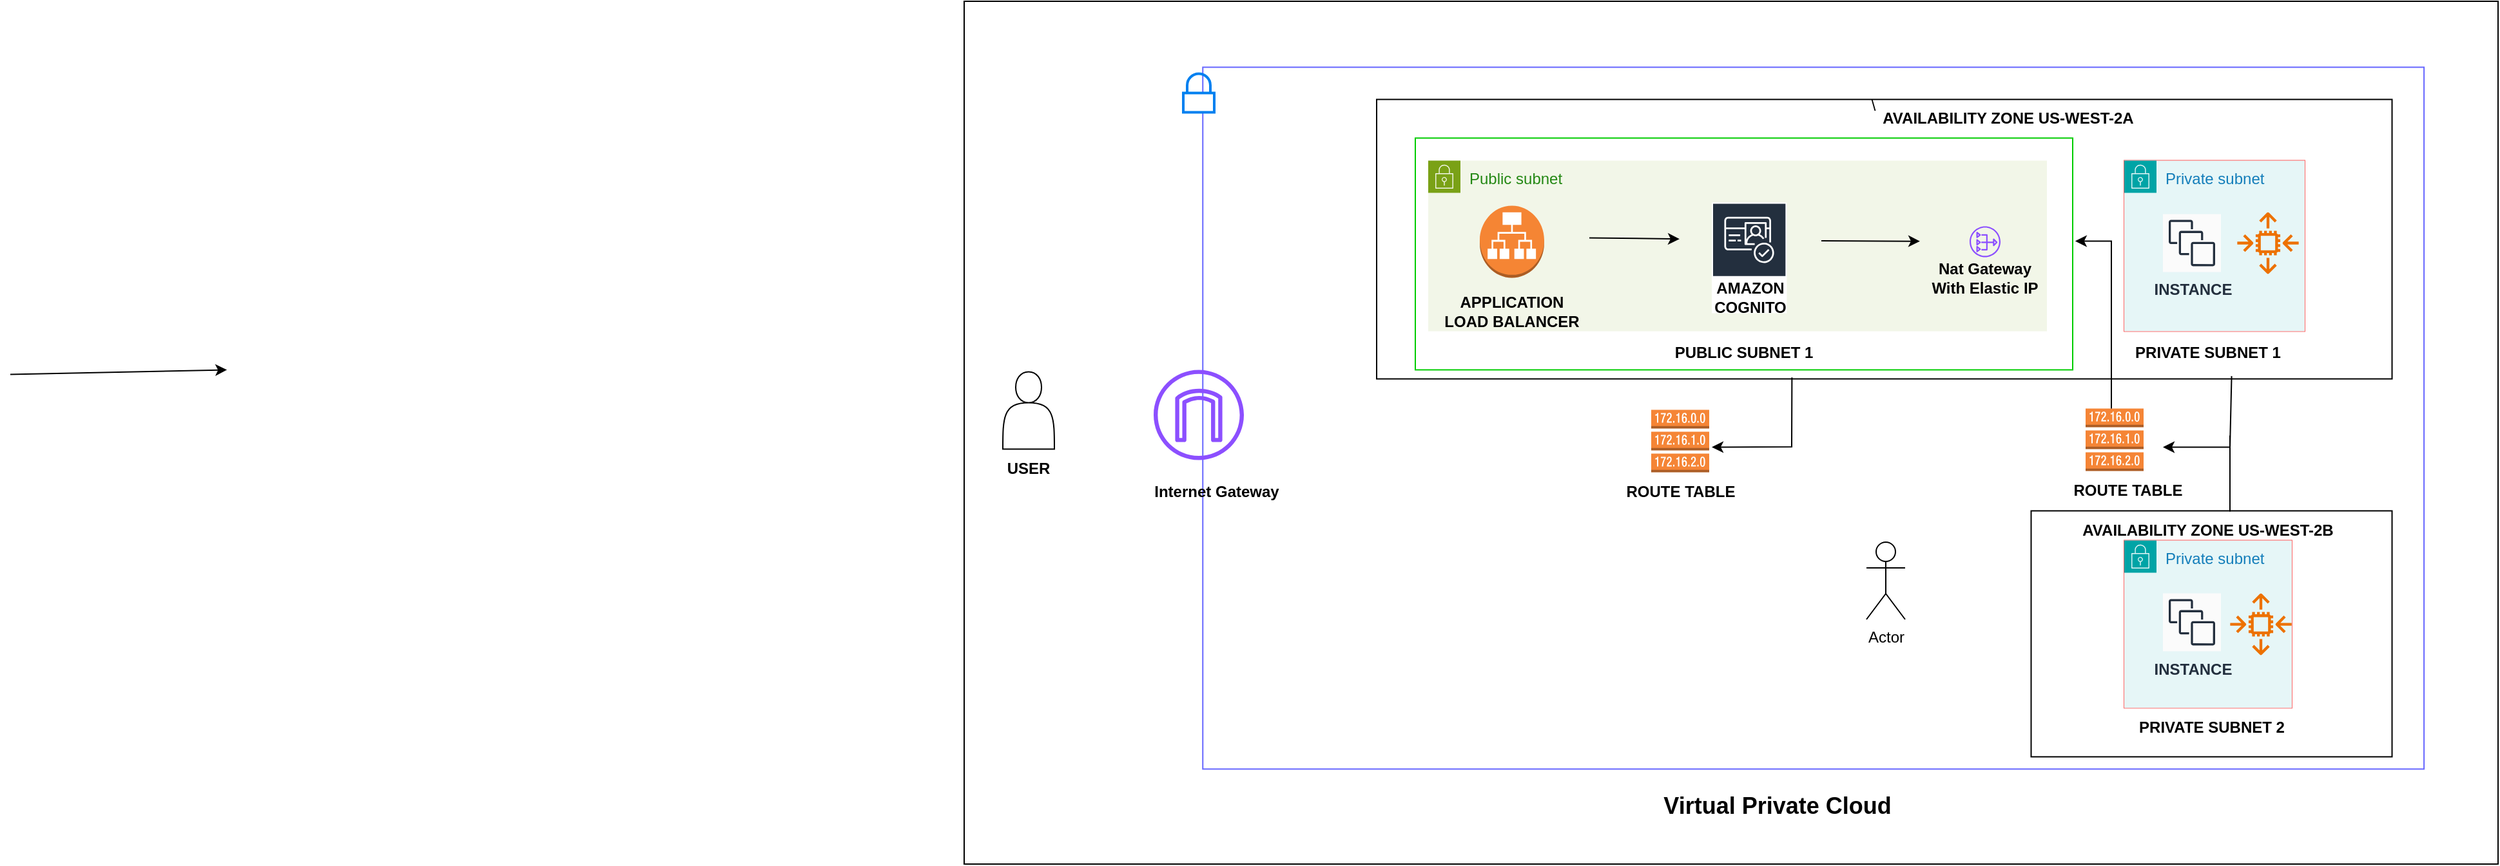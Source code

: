 <mxfile version="24.7.6">
  <diagram name="Page-1" id="nY1du3rWZWJ77gZ2tOH7">
    <mxGraphModel dx="2730" dy="687" grid="1" gridSize="10" guides="1" tooltips="1" connect="1" arrows="1" fold="1" page="1" pageScale="1" pageWidth="850" pageHeight="1100" math="0" shadow="0">
      <root>
        <mxCell id="0" />
        <mxCell id="1" parent="0" />
        <mxCell id="YM0SduUOtJsExmpixG41-8" value="" style="rounded=0;whiteSpace=wrap;html=1;" vertex="1" parent="1">
          <mxGeometry x="390" y="100" width="1190" height="670" as="geometry" />
        </mxCell>
        <mxCell id="YM0SduUOtJsExmpixG41-2" value="" style="rounded=0;whiteSpace=wrap;html=1;fillColor=none;" vertex="1" parent="1">
          <mxGeometry x="710" y="176.22" width="787.75" height="217.02" as="geometry" />
        </mxCell>
        <mxCell id="9CljTarxINEsyifC3CPM-62" value="" style="rounded=0;whiteSpace=wrap;html=1;rotation=90;strokeColor=#6666FF;fillColor=none;" parent="1" vertex="1">
          <mxGeometry x="776.34" y="-50" width="545" height="947.42" as="geometry" />
        </mxCell>
        <mxCell id="9CljTarxINEsyifC3CPM-34" value="" style="rounded=0;whiteSpace=wrap;html=1;strokeColor=#00CC00;" parent="1" vertex="1">
          <mxGeometry x="740" y="206.22" width="510" height="180" as="geometry" />
        </mxCell>
        <mxCell id="9CljTarxINEsyifC3CPM-54" value="Public subnet" style="points=[[0,0],[0.25,0],[0.5,0],[0.75,0],[1,0],[1,0.25],[1,0.5],[1,0.75],[1,1],[0.75,1],[0.5,1],[0.25,1],[0,1],[0,0.75],[0,0.5],[0,0.25]];outlineConnect=0;gradientColor=none;html=1;whiteSpace=wrap;fontSize=12;fontStyle=0;container=1;pointerEvents=0;collapsible=0;recursiveResize=0;shape=mxgraph.aws4.group;grIcon=mxgraph.aws4.group_security_group;grStroke=0;strokeColor=#7AA116;fillColor=#F2F6E8;verticalAlign=top;align=left;spacingLeft=30;fontColor=#248814;dashed=0;" parent="1" vertex="1">
          <mxGeometry x="750" y="223.71" width="480" height="132.51" as="geometry" />
        </mxCell>
        <mxCell id="9CljTarxINEsyifC3CPM-80" value="" style="sketch=0;outlineConnect=0;fontColor=#232F3E;gradientColor=none;fillColor=#8C4FFF;strokeColor=none;dashed=0;verticalLabelPosition=bottom;verticalAlign=top;align=center;html=1;fontSize=12;fontStyle=0;aspect=fixed;pointerEvents=1;shape=mxgraph.aws4.nat_gateway;" parent="9CljTarxINEsyifC3CPM-54" vertex="1">
          <mxGeometry x="420.0" y="51.01" width="24" height="24" as="geometry" />
        </mxCell>
        <mxCell id="afJ0QBq14s8mEoGrelWK-4" value="&lt;b&gt;Nat Gateway With Elastic IP&lt;/b&gt;" style="text;html=1;align=center;verticalAlign=middle;whiteSpace=wrap;rounded=0;" parent="9CljTarxINEsyifC3CPM-54" vertex="1">
          <mxGeometry x="389" y="76.01" width="86" height="30" as="geometry" />
        </mxCell>
        <mxCell id="9CljTarxINEsyifC3CPM-12" value="" style="outlineConnect=0;dashed=0;verticalLabelPosition=bottom;verticalAlign=top;align=center;html=1;shape=mxgraph.aws3.application_load_balancer;fillColor=#F58534;gradientColor=none;" parent="9CljTarxINEsyifC3CPM-54" vertex="1">
          <mxGeometry x="40" y="35.01" width="50" height="56" as="geometry" />
        </mxCell>
        <mxCell id="9CljTarxINEsyifC3CPM-69" value="" style="endArrow=classic;html=1;rounded=0;entryX=0.493;entryY=1.008;entryDx=0;entryDy=0;entryPerimeter=0;" parent="9CljTarxINEsyifC3CPM-54" edge="1">
          <mxGeometry width="50" height="50" relative="1" as="geometry">
            <mxPoint x="305" y="62.24" as="sourcePoint" />
            <mxPoint x="381.484" y="62.645" as="targetPoint" />
          </mxGeometry>
        </mxCell>
        <mxCell id="9CljTarxINEsyifC3CPM-22" value="" style="sketch=0;outlineConnect=0;fontColor=#232F3E;gradientColor=none;strokeColor=#ffffff;fillColor=#232F3E;dashed=0;verticalLabelPosition=middle;verticalAlign=bottom;align=center;html=1;whiteSpace=wrap;fontSize=10;fontStyle=1;spacing=3;shape=mxgraph.aws4.productIcon;prIcon=mxgraph.aws4.cognito;" parent="9CljTarxINEsyifC3CPM-54" vertex="1">
          <mxGeometry x="220" y="32.51" width="58.18" height="86" as="geometry" />
        </mxCell>
        <mxCell id="9CljTarxINEsyifC3CPM-30" value="&lt;b&gt;AMAZON COGNITO&lt;/b&gt;" style="text;html=1;align=center;verticalAlign=middle;whiteSpace=wrap;rounded=0;" parent="9CljTarxINEsyifC3CPM-54" vertex="1">
          <mxGeometry x="195.0" y="91.01" width="110" height="30" as="geometry" />
        </mxCell>
        <mxCell id="9CljTarxINEsyifC3CPM-17" value="" style="endArrow=classic;html=1;rounded=0;" parent="9CljTarxINEsyifC3CPM-54" edge="1">
          <mxGeometry width="50" height="50" relative="1" as="geometry">
            <mxPoint x="125.0" y="60.009" as="sourcePoint" />
            <mxPoint x="195" y="60.86" as="targetPoint" />
          </mxGeometry>
        </mxCell>
        <mxCell id="9CljTarxINEsyifC3CPM-13" value="&lt;b&gt;APPLICATION LOAD BALANCER&lt;/b&gt;" style="text;html=1;align=center;verticalAlign=middle;whiteSpace=wrap;rounded=0;" parent="9CljTarxINEsyifC3CPM-54" vertex="1">
          <mxGeometry x="10" y="102.51" width="110" height="30" as="geometry" />
        </mxCell>
        <mxCell id="9CljTarxINEsyifC3CPM-3" value="" style="shape=actor;whiteSpace=wrap;html=1;" parent="1" vertex="1">
          <mxGeometry x="420" y="387.71" width="40" height="60" as="geometry" />
        </mxCell>
        <mxCell id="9CljTarxINEsyifC3CPM-11" value="&lt;b&gt;USER&lt;/b&gt;" style="text;html=1;align=center;verticalAlign=middle;whiteSpace=wrap;rounded=0;" parent="1" vertex="1">
          <mxGeometry x="410" y="447.71" width="60" height="30" as="geometry" />
        </mxCell>
        <mxCell id="9CljTarxINEsyifC3CPM-41" value="&lt;b&gt;PRIVATE SUBNET 2&lt;/b&gt;" style="text;html=1;align=center;verticalAlign=middle;whiteSpace=wrap;rounded=0;" parent="1" vertex="1">
          <mxGeometry x="1292.75" y="648.71" width="130" height="30" as="geometry" />
        </mxCell>
        <mxCell id="9CljTarxINEsyifC3CPM-42" value="&lt;b&gt;PRIVATE SUBNET 1&lt;/b&gt;" style="text;html=1;align=center;verticalAlign=middle;whiteSpace=wrap;rounded=0;" parent="1" vertex="1">
          <mxGeometry x="1290" y="357.71" width="130" height="30" as="geometry" />
        </mxCell>
        <mxCell id="9CljTarxINEsyifC3CPM-49" value="&lt;b&gt;ROUTE TABLE&lt;/b&gt;" style="text;html=1;align=center;verticalAlign=middle;whiteSpace=wrap;rounded=0;" parent="1" vertex="1">
          <mxGeometry x="890.5" y="465.71" width="110" height="30" as="geometry" />
        </mxCell>
        <mxCell id="9CljTarxINEsyifC3CPM-36" value="" style="rounded=0;whiteSpace=wrap;html=1;strokeColor=#FF6666;fillColor=#FBFBFB;" parent="1" vertex="1">
          <mxGeometry x="1290" y="518.71" width="130" height="130" as="geometry" />
        </mxCell>
        <mxCell id="9CljTarxINEsyifC3CPM-57" value="Private subnet" style="points=[[0,0],[0.25,0],[0.5,0],[0.75,0],[1,0],[1,0.25],[1,0.5],[1,0.75],[1,1],[0.75,1],[0.5,1],[0.25,1],[0,1],[0,0.75],[0,0.5],[0,0.25]];outlineConnect=0;gradientColor=none;html=1;whiteSpace=wrap;fontSize=12;fontStyle=0;container=1;pointerEvents=0;collapsible=0;recursiveResize=0;shape=mxgraph.aws4.group;grIcon=mxgraph.aws4.group_security_group;grStroke=0;strokeColor=#00A4A6;fillColor=#E6F6F7;verticalAlign=top;align=left;spacingLeft=30;fontColor=#147EBA;dashed=0;" parent="1" vertex="1">
          <mxGeometry x="1290" y="518.71" width="130" height="130" as="geometry" />
        </mxCell>
        <mxCell id="afJ0QBq14s8mEoGrelWK-7" value="" style="sketch=0;outlineConnect=0;fontColor=#232F3E;gradientColor=none;fillColor=#ED7100;strokeColor=none;dashed=0;verticalLabelPosition=bottom;verticalAlign=top;align=center;html=1;fontSize=12;fontStyle=0;aspect=fixed;pointerEvents=1;shape=mxgraph.aws4.auto_scaling2;" parent="9CljTarxINEsyifC3CPM-57" vertex="1">
          <mxGeometry x="82" y="41.01" width="48" height="48" as="geometry" />
        </mxCell>
        <mxCell id="9CljTarxINEsyifC3CPM-39" value="&lt;b&gt;INSTANCE&lt;/b&gt;" style="sketch=0;outlineConnect=0;fontColor=#232F3E;gradientColor=none;strokeColor=#232F3E;fillColor=#FBFBFB;dashed=0;verticalLabelPosition=bottom;verticalAlign=top;align=center;html=1;fontSize=12;fontStyle=0;aspect=fixed;shape=mxgraph.aws4.resourceIcon;resIcon=mxgraph.aws4.instances;" parent="9CljTarxINEsyifC3CPM-57" vertex="1">
          <mxGeometry x="30" y="41.01" width="45" height="45" as="geometry" />
        </mxCell>
        <mxCell id="9CljTarxINEsyifC3CPM-59" value="" style="rounded=0;whiteSpace=wrap;html=1;strokeColor=#FF6666;fillColor=#FBFBFB;" parent="1" vertex="1">
          <mxGeometry x="1290" y="223.71" width="140" height="132.51" as="geometry" />
        </mxCell>
        <mxCell id="9CljTarxINEsyifC3CPM-60" value="Private subnet" style="points=[[0,0],[0.25,0],[0.5,0],[0.75,0],[1,0],[1,0.25],[1,0.5],[1,0.75],[1,1],[0.75,1],[0.5,1],[0.25,1],[0,1],[0,0.75],[0,0.5],[0,0.25]];outlineConnect=0;gradientColor=none;html=1;whiteSpace=wrap;fontSize=12;fontStyle=0;container=1;pointerEvents=0;collapsible=0;recursiveResize=0;shape=mxgraph.aws4.group;grIcon=mxgraph.aws4.group_security_group;grStroke=0;strokeColor=#00A4A6;fillColor=#E6F6F7;verticalAlign=top;align=left;spacingLeft=30;fontColor=#147EBA;dashed=0;" parent="1" vertex="1">
          <mxGeometry x="1290" y="223.71" width="140" height="132.51" as="geometry" />
        </mxCell>
        <mxCell id="afJ0QBq14s8mEoGrelWK-5" value="" style="sketch=0;outlineConnect=0;fontColor=#232F3E;gradientColor=none;fillColor=#ED7100;strokeColor=none;dashed=0;verticalLabelPosition=bottom;verticalAlign=top;align=center;html=1;fontSize=12;fontStyle=0;aspect=fixed;pointerEvents=1;shape=mxgraph.aws4.auto_scaling2;" parent="9CljTarxINEsyifC3CPM-60" vertex="1">
          <mxGeometry x="87.5" y="40" width="48" height="48" as="geometry" />
        </mxCell>
        <mxCell id="9CljTarxINEsyifC3CPM-61" value="&lt;b&gt;INSTANCE&lt;/b&gt;" style="sketch=0;outlineConnect=0;fontColor=#232F3E;gradientColor=none;strokeColor=#232F3E;fillColor=#FBFBFB;dashed=0;verticalLabelPosition=bottom;verticalAlign=top;align=center;html=1;fontSize=12;fontStyle=0;aspect=fixed;shape=mxgraph.aws4.resourceIcon;resIcon=mxgraph.aws4.instances;" parent="9CljTarxINEsyifC3CPM-60" vertex="1">
          <mxGeometry x="30" y="41.5" width="45" height="45" as="geometry" />
        </mxCell>
        <mxCell id="9CljTarxINEsyifC3CPM-68" value="&lt;b&gt;AVAILABILITY ZONE US-WEST-2B&lt;/b&gt;" style="text;html=1;align=center;verticalAlign=middle;whiteSpace=wrap;rounded=0;" parent="1" vertex="1">
          <mxGeometry x="1215" y="495.71" width="280" height="30" as="geometry" />
        </mxCell>
        <mxCell id="9CljTarxINEsyifC3CPM-82" value="" style="rounded=0;whiteSpace=wrap;html=1;fillColor=none;" parent="1" vertex="1">
          <mxGeometry x="1217.75" y="495.71" width="280" height="191" as="geometry" />
        </mxCell>
        <mxCell id="afJ0QBq14s8mEoGrelWK-2" value="" style="endArrow=classic;html=1;rounded=0;exitX=1.047;exitY=0.641;exitDx=0;exitDy=0;exitPerimeter=0;" parent="1" edge="1">
          <mxGeometry width="50" height="50" relative="1" as="geometry">
            <mxPoint x="-350.0" y="389.7" as="sourcePoint" />
            <mxPoint x="-181.88" y="386.219" as="targetPoint" />
          </mxGeometry>
        </mxCell>
        <mxCell id="9CljTarxINEsyifC3CPM-87" value="" style="sketch=0;outlineConnect=0;fontColor=#232F3E;gradientColor=none;fillColor=#8C4FFF;strokeColor=none;dashed=0;verticalLabelPosition=bottom;verticalAlign=top;align=center;html=1;fontSize=12;fontStyle=0;aspect=fixed;pointerEvents=1;shape=mxgraph.aws4.internet_gateway;" parent="1" vertex="1">
          <mxGeometry x="537" y="386.22" width="70" height="70" as="geometry" />
        </mxCell>
        <mxCell id="afJ0QBq14s8mEoGrelWK-3" value="" style="html=1;verticalLabelPosition=bottom;align=center;labelBackgroundColor=#ffffff;verticalAlign=top;strokeWidth=2;strokeColor=#0080F0;shadow=0;dashed=0;shape=mxgraph.ios7.icons.locked;" parent="1" vertex="1">
          <mxGeometry x="560" y="156.22" width="24" height="30" as="geometry" />
        </mxCell>
        <mxCell id="afJ0QBq14s8mEoGrelWK-8" value="" style="outlineConnect=0;dashed=0;verticalLabelPosition=bottom;verticalAlign=top;align=center;html=1;shape=mxgraph.aws3.route_table;fillColor=#F58536;gradientColor=none;" parent="1" vertex="1">
          <mxGeometry x="1260" y="416.22" width="45" height="48.49" as="geometry" />
        </mxCell>
        <mxCell id="afJ0QBq14s8mEoGrelWK-9" value="" style="outlineConnect=0;dashed=0;verticalLabelPosition=bottom;verticalAlign=top;align=center;html=1;shape=mxgraph.aws3.route_table;fillColor=#F58536;gradientColor=none;" parent="1" vertex="1">
          <mxGeometry x="923" y="417.22" width="45" height="48.49" as="geometry" />
        </mxCell>
        <mxCell id="afJ0QBq14s8mEoGrelWK-10" value="&lt;b&gt;ROUTE TABLE&lt;/b&gt;" style="text;html=1;align=center;verticalAlign=middle;whiteSpace=wrap;rounded=0;" parent="1" vertex="1">
          <mxGeometry x="1237.5" y="464.71" width="110" height="30" as="geometry" />
        </mxCell>
        <mxCell id="afJ0QBq14s8mEoGrelWK-14" value="" style="endArrow=classic;html=1;rounded=0;exitX=0.409;exitY=0.995;exitDx=0;exitDy=0;exitPerimeter=0;" parent="1" edge="1">
          <mxGeometry width="50" height="50" relative="1" as="geometry">
            <mxPoint x="1032.19" y="392.155" as="sourcePoint" />
            <mxPoint x="970" y="446.22" as="targetPoint" />
            <Array as="points">
              <mxPoint x="1032" y="446" />
            </Array>
          </mxGeometry>
        </mxCell>
        <mxCell id="afJ0QBq14s8mEoGrelWK-16" value="" style="endArrow=classic;html=1;rounded=0;exitX=0.842;exitY=0.99;exitDx=0;exitDy=0;exitPerimeter=0;" parent="1" edge="1">
          <mxGeometry width="50" height="50" relative="1" as="geometry">
            <mxPoint x="1373.286" y="391.07" as="sourcePoint" />
            <mxPoint x="1320" y="446.22" as="targetPoint" />
            <Array as="points">
              <mxPoint x="1372" y="446.22" />
            </Array>
          </mxGeometry>
        </mxCell>
        <mxCell id="afJ0QBq14s8mEoGrelWK-19" value="" style="endArrow=none;html=1;rounded=0;exitX=0.401;exitY=-0.004;exitDx=0;exitDy=0;exitPerimeter=0;" parent="1" edge="1">
          <mxGeometry width="50" height="50" relative="1" as="geometry">
            <mxPoint x="1372" y="496.22" as="sourcePoint" />
            <mxPoint x="1372" y="437.22" as="targetPoint" />
          </mxGeometry>
        </mxCell>
        <mxCell id="afJ0QBq14s8mEoGrelWK-20" value="" style="endArrow=classic;html=1;rounded=0;" parent="1" edge="1">
          <mxGeometry width="50" height="50" relative="1" as="geometry">
            <mxPoint x="1280" y="416.22" as="sourcePoint" />
            <mxPoint x="1251.922" y="286.22" as="targetPoint" />
            <Array as="points">
              <mxPoint x="1280" y="286.22" />
            </Array>
          </mxGeometry>
        </mxCell>
        <mxCell id="afJ0QBq14s8mEoGrelWK-22" style="edgeStyle=none;rounded=0;orthogonalLoop=1;jettySize=auto;html=1;exitX=0.5;exitY=0;exitDx=0;exitDy=0;" parent="1" source="9CljTarxINEsyifC3CPM-62" target="9CljTarxINEsyifC3CPM-62" edge="1">
          <mxGeometry relative="1" as="geometry" />
        </mxCell>
        <mxCell id="afJ0QBq14s8mEoGrelWK-24" value="\" style="text;html=1;align=center;verticalAlign=middle;resizable=0;points=[];autosize=1;strokeColor=none;fillColor=none;" parent="1" vertex="1">
          <mxGeometry x="1080" y="166.22" width="30" height="30" as="geometry" />
        </mxCell>
        <mxCell id="afJ0QBq14s8mEoGrelWK-25" value="&lt;b&gt;PUBLIC SUBNET 1&lt;/b&gt;" style="text;html=1;align=center;verticalAlign=middle;whiteSpace=wrap;rounded=0;" parent="1" vertex="1">
          <mxGeometry x="930" y="357.71" width="130" height="30" as="geometry" />
        </mxCell>
        <mxCell id="9CljTarxINEsyifC3CPM-65" value="&lt;b&gt;AVAILABILITY ZONE US-WEST-2A&lt;/b&gt;" style="text;html=1;align=center;verticalAlign=middle;whiteSpace=wrap;rounded=0;" parent="1" vertex="1">
          <mxGeometry x="1060" y="176.22" width="280" height="30" as="geometry" />
        </mxCell>
        <mxCell id="YM0SduUOtJsExmpixG41-3" value="&lt;b&gt;Internet Gateway&lt;/b&gt;" style="text;html=1;align=center;verticalAlign=middle;whiteSpace=wrap;rounded=0;" vertex="1" parent="1">
          <mxGeometry x="520" y="465.71" width="131.88" height="30" as="geometry" />
        </mxCell>
        <mxCell id="YM0SduUOtJsExmpixG41-6" value="&lt;b&gt;&lt;font style=&quot;font-size: 18px;&quot;&gt;Virtual Private Cloud&lt;/font&gt;&lt;/b&gt;" style="text;html=1;align=center;verticalAlign=middle;whiteSpace=wrap;rounded=0;" vertex="1" parent="1">
          <mxGeometry x="890.5" y="710" width="259.5" height="30" as="geometry" />
        </mxCell>
        <mxCell id="YM0SduUOtJsExmpixG41-10" value="Actor" style="shape=umlActor;verticalLabelPosition=bottom;verticalAlign=top;html=1;outlineConnect=0;" vertex="1" parent="1">
          <mxGeometry x="1090" y="520" width="30" height="60" as="geometry" />
        </mxCell>
      </root>
    </mxGraphModel>
  </diagram>
</mxfile>
